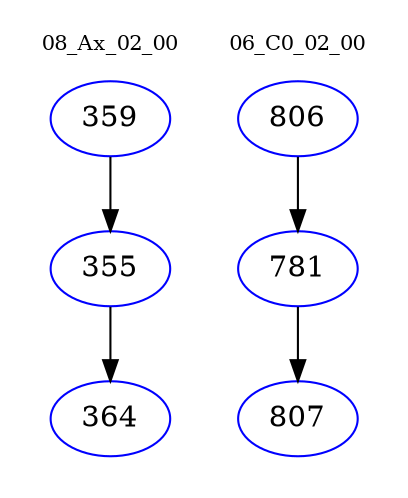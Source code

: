 digraph{
subgraph cluster_0 {
color = white
label = "08_Ax_02_00";
fontsize=10;
T0_359 [label="359", color="blue"]
T0_359 -> T0_355 [color="black"]
T0_355 [label="355", color="blue"]
T0_355 -> T0_364 [color="black"]
T0_364 [label="364", color="blue"]
}
subgraph cluster_1 {
color = white
label = "06_C0_02_00";
fontsize=10;
T1_806 [label="806", color="blue"]
T1_806 -> T1_781 [color="black"]
T1_781 [label="781", color="blue"]
T1_781 -> T1_807 [color="black"]
T1_807 [label="807", color="blue"]
}
}
